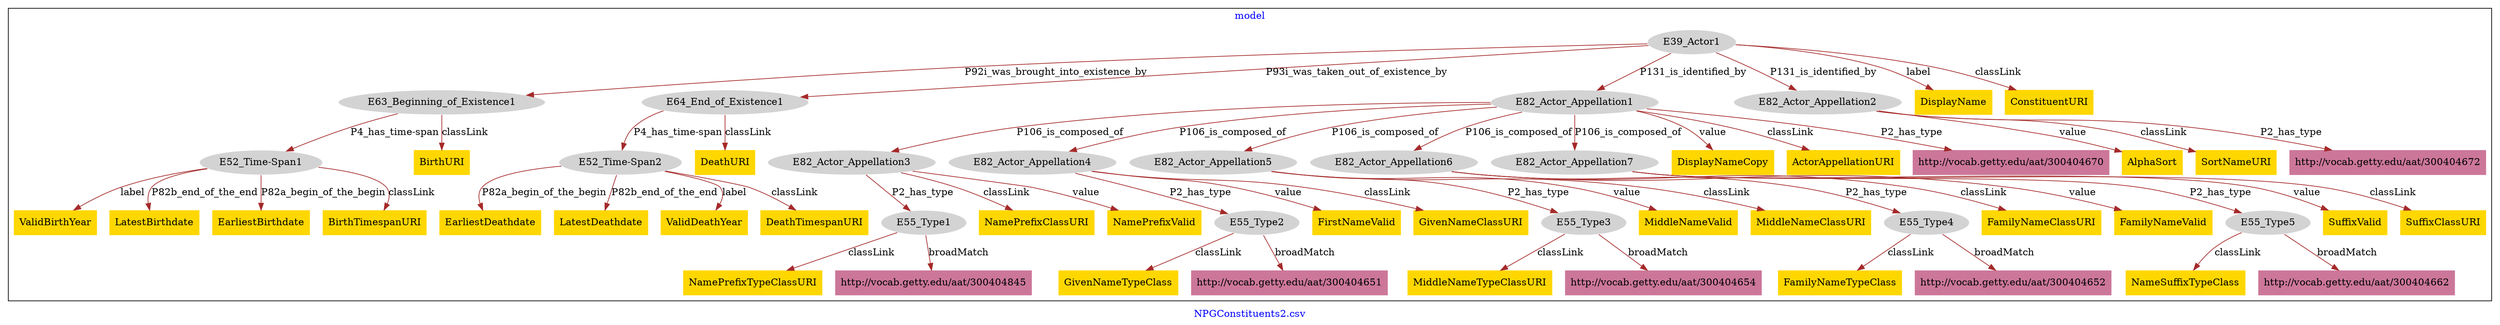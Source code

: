 digraph n0 {
fontcolor="blue"
remincross="true"
label="NPGConstituents2.csv"
subgraph cluster {
label="model"
n2[style="filled",color="white",fillcolor="lightgray",label="E39_Actor1"];
n3[style="filled",color="white",fillcolor="lightgray",label="E63_Beginning_of_Existence1"];
n4[style="filled",color="white",fillcolor="lightgray",label="E64_End_of_Existence1"];
n5[style="filled",color="white",fillcolor="lightgray",label="E82_Actor_Appellation1"];
n6[style="filled",color="white",fillcolor="lightgray",label="E82_Actor_Appellation2"];
n7[style="filled",color="white",fillcolor="lightgray",label="E52_Time-Span1"];
n8[style="filled",color="white",fillcolor="lightgray",label="E52_Time-Span2"];
n9[style="filled",color="white",fillcolor="lightgray",label="E82_Actor_Appellation3"];
n10[style="filled",color="white",fillcolor="lightgray",label="E82_Actor_Appellation4"];
n11[style="filled",color="white",fillcolor="lightgray",label="E82_Actor_Appellation5"];
n12[style="filled",color="white",fillcolor="lightgray",label="E82_Actor_Appellation6"];
n13[style="filled",color="white",fillcolor="lightgray",label="E82_Actor_Appellation7"];
n14[style="filled",color="white",fillcolor="lightgray",label="E55_Type1"];
n15[style="filled",color="white",fillcolor="lightgray",label="E55_Type2"];
n16[style="filled",color="white",fillcolor="lightgray",label="E55_Type3"];
n17[style="filled",color="white",fillcolor="lightgray",label="E55_Type4"];
n18[style="filled",color="white",fillcolor="lightgray",label="E55_Type5"];
n19[shape="plaintext",style="filled",fillcolor="gold",label="AlphaSort"];
n20[shape="plaintext",style="filled",fillcolor="gold",label="NamePrefixTypeClassURI"];
n21[shape="plaintext",style="filled",fillcolor="gold",label="DisplayNameCopy"];
n22[shape="plaintext",style="filled",fillcolor="gold",label="ValidBirthYear"];
n23[shape="plaintext",style="filled",fillcolor="gold",label="DisplayName"];
n24[shape="plaintext",style="filled",fillcolor="gold",label="FamilyNameTypeClass"];
n25[shape="plaintext",style="filled",fillcolor="gold",label="FamilyNameClassURI"];
n26[shape="plaintext",style="filled",fillcolor="gold",label="MiddleNameTypeClassURI"];
n27[shape="plaintext",style="filled",fillcolor="gold",label="SuffixValid"];
n28[shape="plaintext",style="filled",fillcolor="gold",label="FamilyNameValid"];
n29[shape="plaintext",style="filled",fillcolor="gold",label="DeathURI"];
n30[shape="plaintext",style="filled",fillcolor="gold",label="FirstNameValid"];
n31[shape="plaintext",style="filled",fillcolor="gold",label="EarliestDeathdate"];
n32[shape="plaintext",style="filled",fillcolor="gold",label="LatestBirthdate"];
n33[shape="plaintext",style="filled",fillcolor="gold",label="LatestDeathdate"];
n34[shape="plaintext",style="filled",fillcolor="gold",label="NameSuffixTypeClass"];
n35[shape="plaintext",style="filled",fillcolor="gold",label="SuffixClassURI"];
n36[shape="plaintext",style="filled",fillcolor="gold",label="BirthURI"];
n37[shape="plaintext",style="filled",fillcolor="gold",label="SortNameURI"];
n38[shape="plaintext",style="filled",fillcolor="gold",label="ConstituentURI"];
n39[shape="plaintext",style="filled",fillcolor="gold",label="ValidDeathYear"];
n40[shape="plaintext",style="filled",fillcolor="gold",label="NamePrefixClassURI"];
n41[shape="plaintext",style="filled",fillcolor="gold",label="MiddleNameValid"];
n42[shape="plaintext",style="filled",fillcolor="gold",label="MiddleNameClassURI"];
n43[shape="plaintext",style="filled",fillcolor="gold",label="ActorAppellationURI"];
n44[shape="plaintext",style="filled",fillcolor="gold",label="NamePrefixValid"];
n45[shape="plaintext",style="filled",fillcolor="gold",label="EarliestBirthdate"];
n46[shape="plaintext",style="filled",fillcolor="gold",label="DeathTimespanURI"];
n47[shape="plaintext",style="filled",fillcolor="gold",label="GivenNameTypeClass"];
n48[shape="plaintext",style="filled",fillcolor="gold",label="BirthTimespanURI"];
n49[shape="plaintext",style="filled",fillcolor="gold",label="GivenNameClassURI"];
n50[shape="plaintext",style="filled",fillcolor="#CC7799",label="http://vocab.getty.edu/aat/300404672"];
n51[shape="plaintext",style="filled",fillcolor="#CC7799",label="http://vocab.getty.edu/aat/300404670"];
n52[shape="plaintext",style="filled",fillcolor="#CC7799",label="http://vocab.getty.edu/aat/300404845"];
n53[shape="plaintext",style="filled",fillcolor="#CC7799",label="http://vocab.getty.edu/aat/300404654"];
n54[shape="plaintext",style="filled",fillcolor="#CC7799",label="http://vocab.getty.edu/aat/300404662"];
n55[shape="plaintext",style="filled",fillcolor="#CC7799",label="http://vocab.getty.edu/aat/300404651"];
n56[shape="plaintext",style="filled",fillcolor="#CC7799",label="http://vocab.getty.edu/aat/300404652"];
}
n2 -> n3[color="brown",fontcolor="black",label="P92i_was_brought_into_existence_by"]
n2 -> n4[color="brown",fontcolor="black",label="P93i_was_taken_out_of_existence_by"]
n2 -> n5[color="brown",fontcolor="black",label="P131_is_identified_by"]
n2 -> n6[color="brown",fontcolor="black",label="P131_is_identified_by"]
n3 -> n7[color="brown",fontcolor="black",label="P4_has_time-span"]
n4 -> n8[color="brown",fontcolor="black",label="P4_has_time-span"]
n5 -> n9[color="brown",fontcolor="black",label="P106_is_composed_of"]
n5 -> n10[color="brown",fontcolor="black",label="P106_is_composed_of"]
n5 -> n11[color="brown",fontcolor="black",label="P106_is_composed_of"]
n5 -> n12[color="brown",fontcolor="black",label="P106_is_composed_of"]
n5 -> n13[color="brown",fontcolor="black",label="P106_is_composed_of"]
n9 -> n14[color="brown",fontcolor="black",label="P2_has_type"]
n10 -> n15[color="brown",fontcolor="black",label="P2_has_type"]
n11 -> n16[color="brown",fontcolor="black",label="P2_has_type"]
n12 -> n17[color="brown",fontcolor="black",label="P2_has_type"]
n13 -> n18[color="brown",fontcolor="black",label="P2_has_type"]
n6 -> n19[color="brown",fontcolor="black",label="value"]
n14 -> n20[color="brown",fontcolor="black",label="classLink"]
n5 -> n21[color="brown",fontcolor="black",label="value"]
n7 -> n22[color="brown",fontcolor="black",label="label"]
n2 -> n23[color="brown",fontcolor="black",label="label"]
n17 -> n24[color="brown",fontcolor="black",label="classLink"]
n12 -> n25[color="brown",fontcolor="black",label="classLink"]
n16 -> n26[color="brown",fontcolor="black",label="classLink"]
n13 -> n27[color="brown",fontcolor="black",label="value"]
n12 -> n28[color="brown",fontcolor="black",label="value"]
n4 -> n29[color="brown",fontcolor="black",label="classLink"]
n10 -> n30[color="brown",fontcolor="black",label="value"]
n8 -> n31[color="brown",fontcolor="black",label="P82a_begin_of_the_begin"]
n7 -> n32[color="brown",fontcolor="black",label="P82b_end_of_the_end"]
n8 -> n33[color="brown",fontcolor="black",label="P82b_end_of_the_end"]
n18 -> n34[color="brown",fontcolor="black",label="classLink"]
n13 -> n35[color="brown",fontcolor="black",label="classLink"]
n3 -> n36[color="brown",fontcolor="black",label="classLink"]
n6 -> n37[color="brown",fontcolor="black",label="classLink"]
n2 -> n38[color="brown",fontcolor="black",label="classLink"]
n8 -> n39[color="brown",fontcolor="black",label="label"]
n9 -> n40[color="brown",fontcolor="black",label="classLink"]
n11 -> n41[color="brown",fontcolor="black",label="value"]
n11 -> n42[color="brown",fontcolor="black",label="classLink"]
n5 -> n43[color="brown",fontcolor="black",label="classLink"]
n9 -> n44[color="brown",fontcolor="black",label="value"]
n7 -> n45[color="brown",fontcolor="black",label="P82a_begin_of_the_begin"]
n8 -> n46[color="brown",fontcolor="black",label="classLink"]
n15 -> n47[color="brown",fontcolor="black",label="classLink"]
n7 -> n48[color="brown",fontcolor="black",label="classLink"]
n10 -> n49[color="brown",fontcolor="black",label="classLink"]
n6 -> n50[color="brown",fontcolor="black",label="P2_has_type"]
n5 -> n51[color="brown",fontcolor="black",label="P2_has_type"]
n14 -> n52[color="brown",fontcolor="black",label="broadMatch"]
n16 -> n53[color="brown",fontcolor="black",label="broadMatch"]
n18 -> n54[color="brown",fontcolor="black",label="broadMatch"]
n15 -> n55[color="brown",fontcolor="black",label="broadMatch"]
n17 -> n56[color="brown",fontcolor="black",label="broadMatch"]
}
